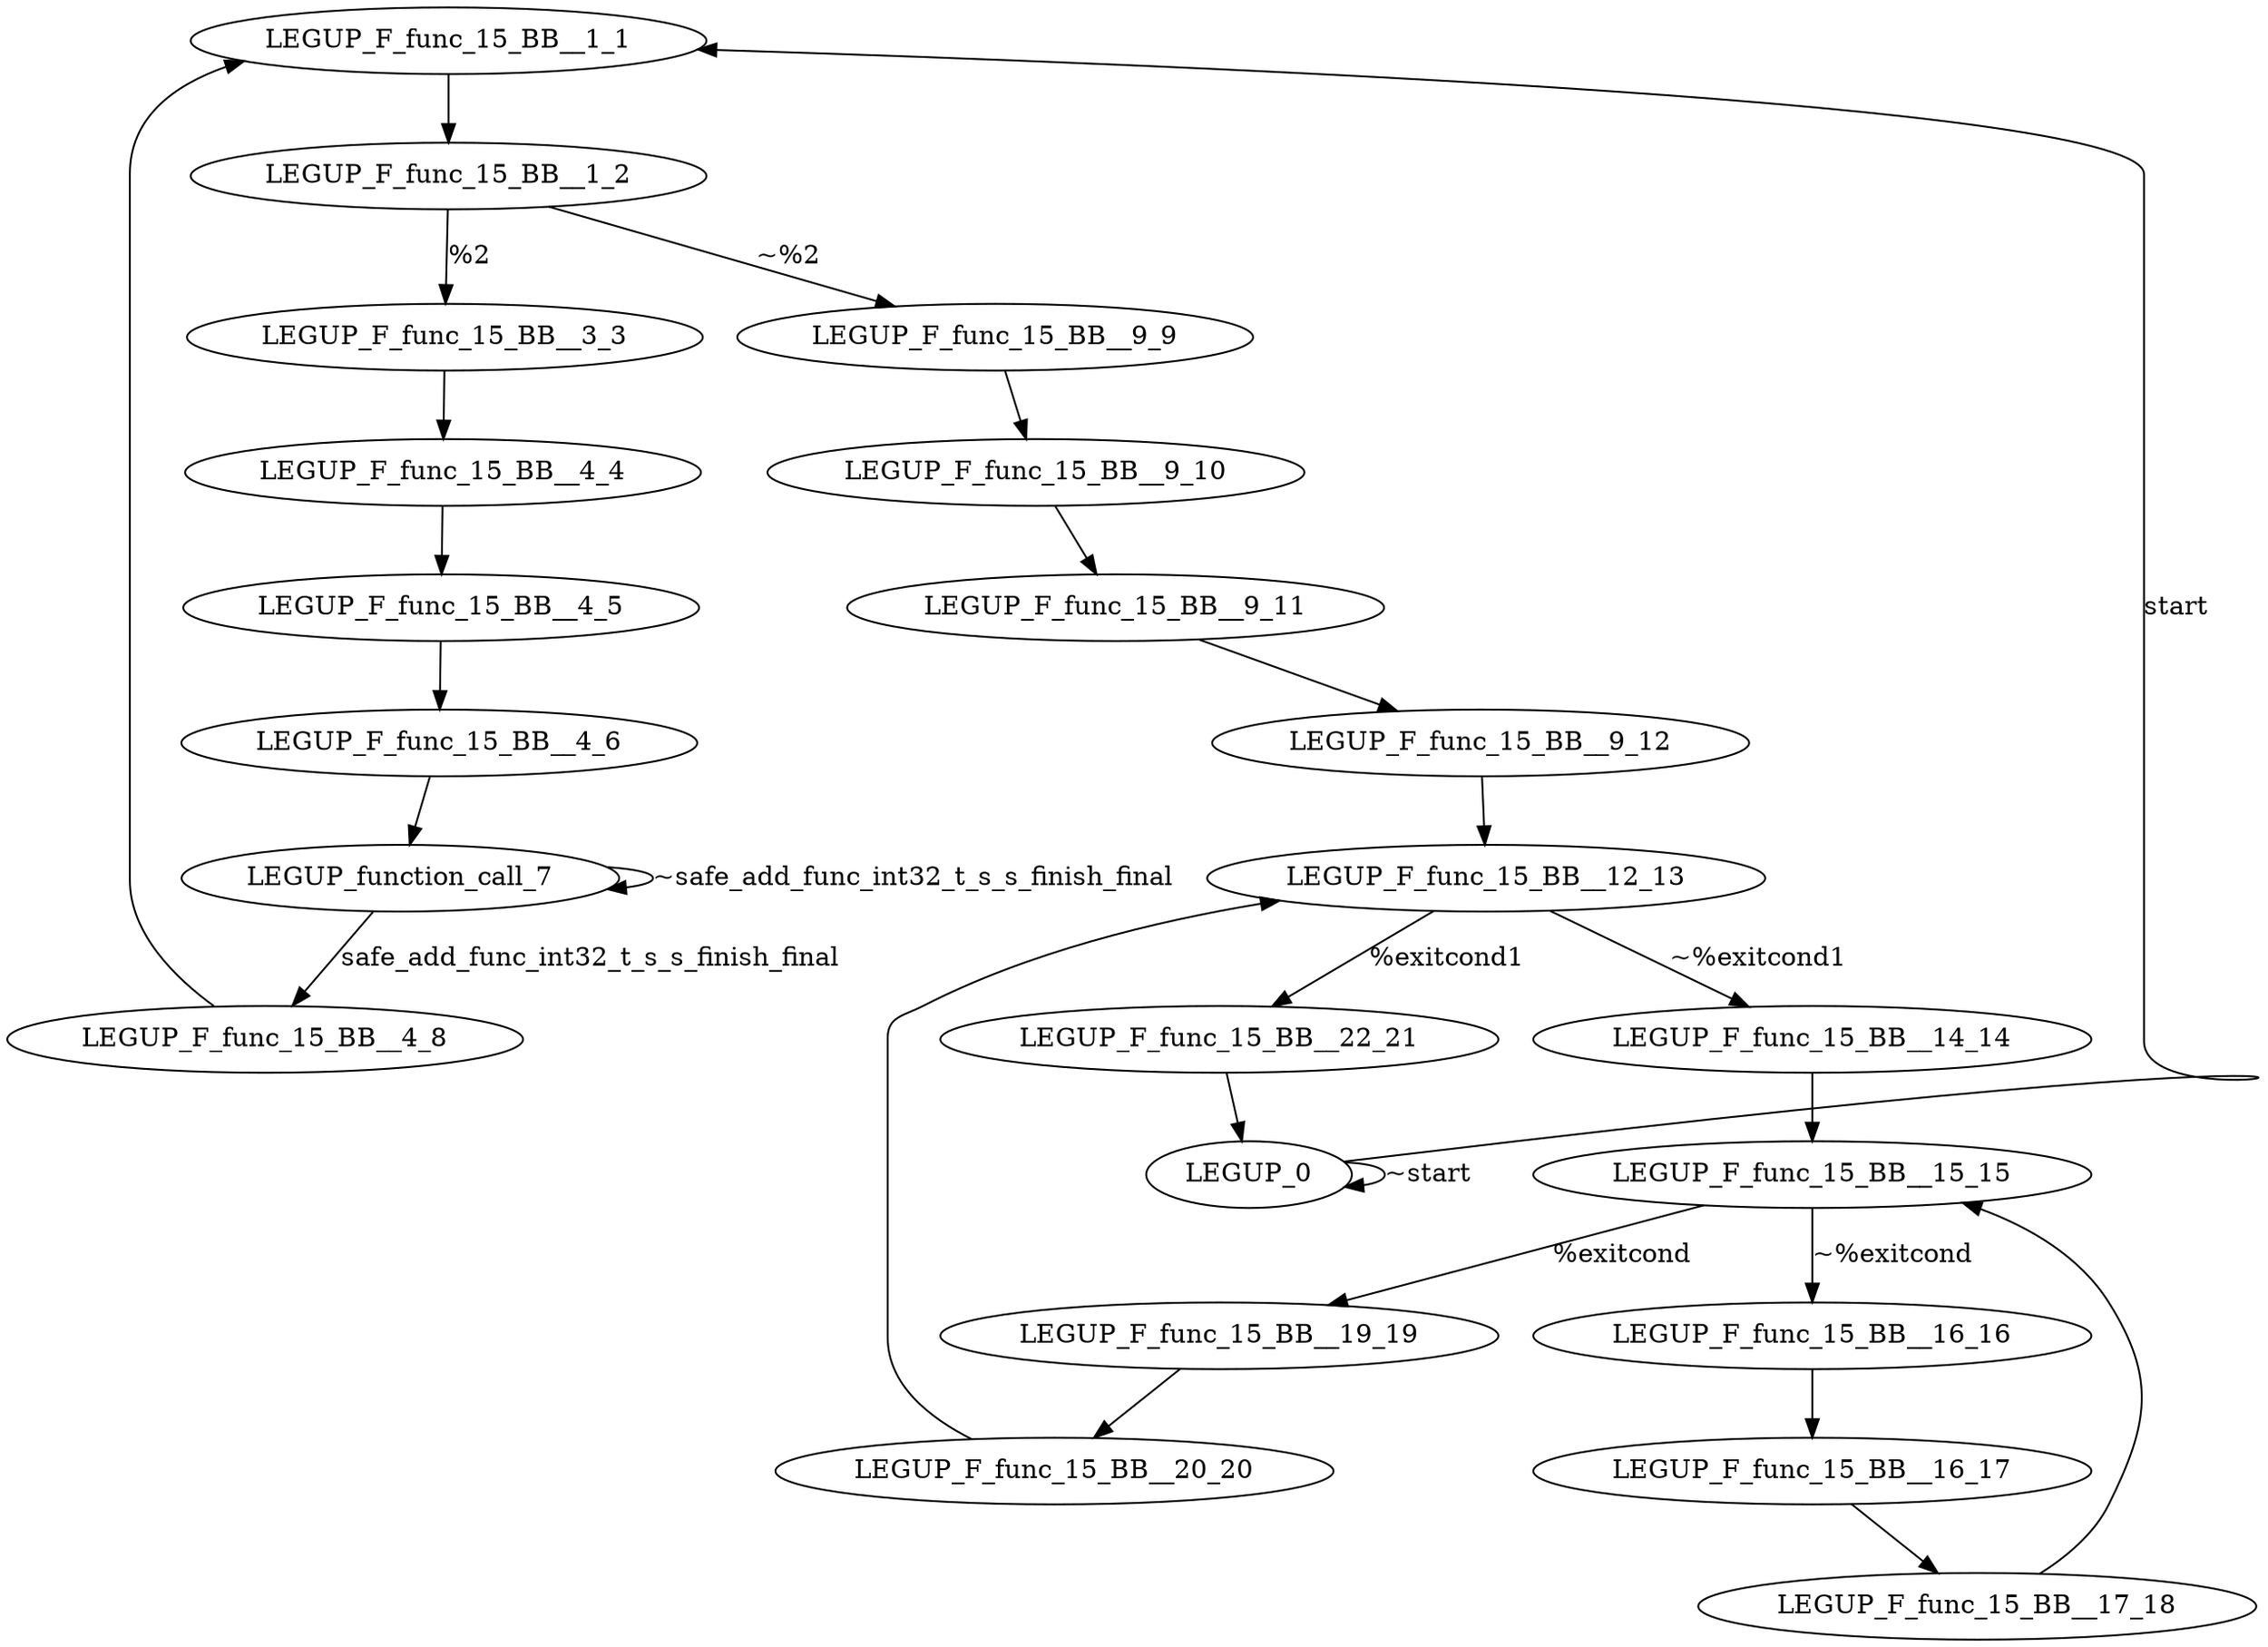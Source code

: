 digraph {
Node0x31b9640[label="LEGUP_F_func_15_BB__1_1"];
Node0x31b94a0[label="LEGUP_0"];
Node0x31b94a0 -> Node0x31b9640[label="start"];
Node0x31b94a0 -> Node0x31b94a0[label="~start"];
Node0x31b9e60[label="LEGUP_F_func_15_BB__1_2"];
Node0x31b9640 -> Node0x31b9e60;
Node0x31b9790[label="LEGUP_F_func_15_BB__3_3"];
Node0x31b9e60 -> Node0x31b9790[label="%2"];
Node0x315ab80[label="LEGUP_F_func_15_BB__9_9"];
Node0x31b9e60 -> Node0x315ab80[label="~%2"];
Node0x315aa00[label="LEGUP_F_func_15_BB__4_4"];
Node0x31b9790 -> Node0x315aa00;
Node0x315b760[label="LEGUP_F_func_15_BB__4_5"];
Node0x315aa00 -> Node0x315b760;
Node0x315b830[label="LEGUP_F_func_15_BB__4_6"];
Node0x315b760 -> Node0x315b830;
Node0x3455890[label="LEGUP_function_call_7"];
Node0x315b830 -> Node0x3455890;
Node0x315b900[label="LEGUP_F_func_15_BB__4_8"];
Node0x3455890 -> Node0x315b900[label="safe_add_func_int32_t_s_s_finish_final"];
Node0x3455890 -> Node0x3455890[label="~safe_add_func_int32_t_s_s_finish_final"];
Node0x315b900 -> Node0x31b9640;
Node0x315bb20[label="LEGUP_F_func_15_BB__9_10"];
Node0x315ab80 -> Node0x315bb20;
Node0x315bbf0[label="LEGUP_F_func_15_BB__9_11"];
Node0x315bb20 -> Node0x315bbf0;
Node0x315bcc0[label="LEGUP_F_func_15_BB__9_12"];
Node0x315bbf0 -> Node0x315bcc0;
Node0x315ad00[label="LEGUP_F_func_15_BB__12_13"];
Node0x315bcc0 -> Node0x315ad00;
Node0x31b9c60[label="LEGUP_F_func_15_BB__22_21"];
Node0x315ad00 -> Node0x31b9c60[label="%exitcond1"];
Node0x315ae80[label="LEGUP_F_func_15_BB__14_14"];
Node0x315ad00 -> Node0x315ae80[label="~%exitcond1"];
Node0x315b000[label="LEGUP_F_func_15_BB__15_15"];
Node0x315ae80 -> Node0x315b000;
Node0x31b9960[label="LEGUP_F_func_15_BB__19_19"];
Node0x315b000 -> Node0x31b9960[label="%exitcond"];
Node0x315b180[label="LEGUP_F_func_15_BB__16_16"];
Node0x315b000 -> Node0x315b180[label="~%exitcond"];
Node0x315c0b0[label="LEGUP_F_func_15_BB__16_17"];
Node0x315b180 -> Node0x315c0b0;
Node0x315b300[label="LEGUP_F_func_15_BB__17_18"];
Node0x315c0b0 -> Node0x315b300;
Node0x315b300 -> Node0x315b000;
Node0x31b9ae0[label="LEGUP_F_func_15_BB__20_20"];
Node0x31b9960 -> Node0x31b9ae0;
Node0x31b9ae0 -> Node0x315ad00;
Node0x31b9c60 -> Node0x31b94a0;
}
